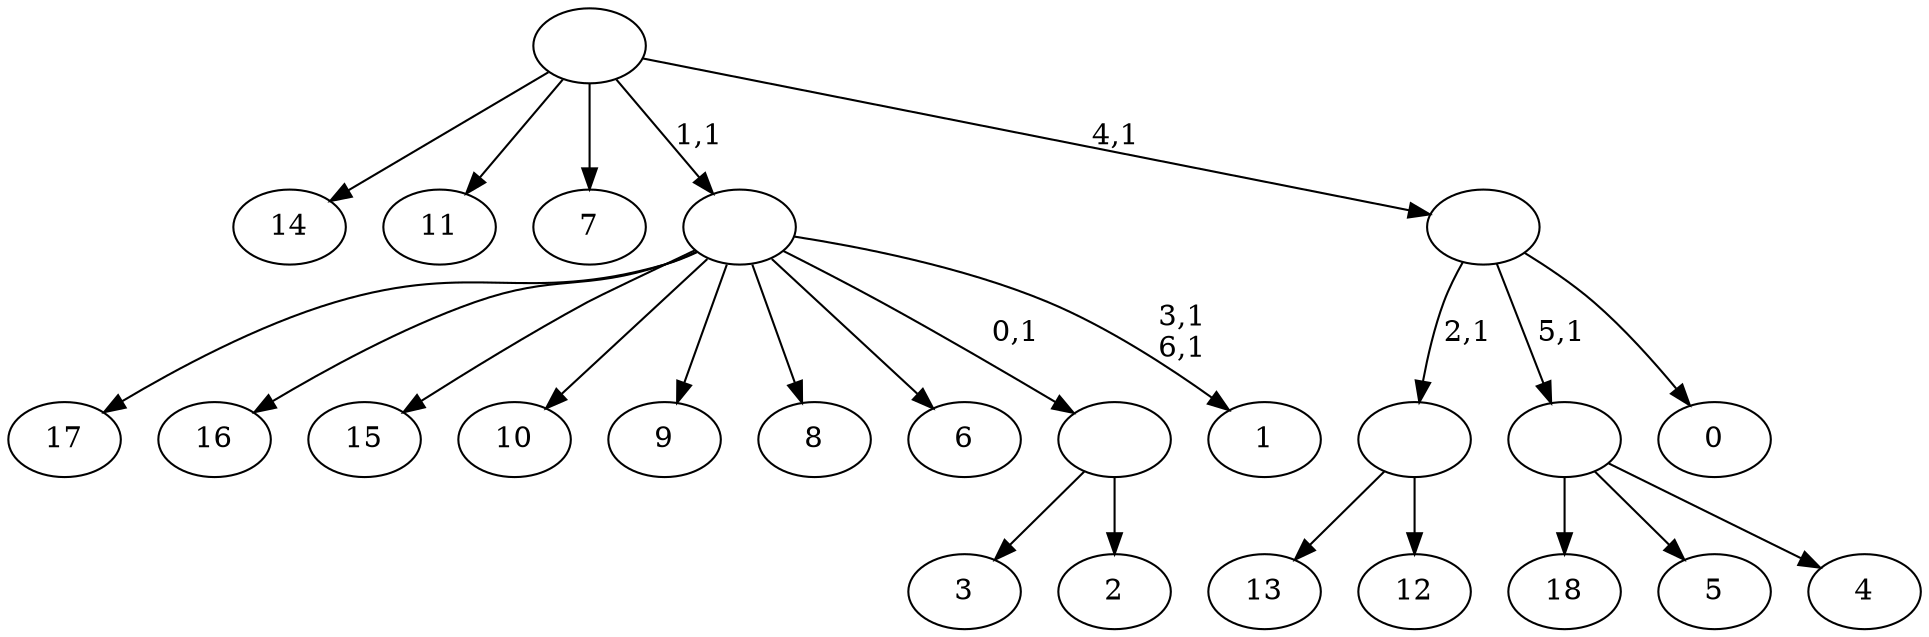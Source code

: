 digraph T {
	26 [label="18"]
	25 [label="17"]
	24 [label="16"]
	23 [label="15"]
	22 [label="14"]
	21 [label="13"]
	20 [label="12"]
	19 [label=""]
	18 [label="11"]
	17 [label="10"]
	16 [label="9"]
	15 [label="8"]
	14 [label="7"]
	13 [label="6"]
	12 [label="5"]
	11 [label="4"]
	10 [label=""]
	9 [label="3"]
	8 [label="2"]
	7 [label=""]
	6 [label="1"]
	3 [label=""]
	2 [label="0"]
	1 [label=""]
	0 [label=""]
	19 -> 21 [label=""]
	19 -> 20 [label=""]
	10 -> 26 [label=""]
	10 -> 12 [label=""]
	10 -> 11 [label=""]
	7 -> 9 [label=""]
	7 -> 8 [label=""]
	3 -> 6 [label="3,1\n6,1"]
	3 -> 25 [label=""]
	3 -> 24 [label=""]
	3 -> 23 [label=""]
	3 -> 17 [label=""]
	3 -> 16 [label=""]
	3 -> 15 [label=""]
	3 -> 13 [label=""]
	3 -> 7 [label="0,1"]
	1 -> 19 [label="2,1"]
	1 -> 10 [label="5,1"]
	1 -> 2 [label=""]
	0 -> 22 [label=""]
	0 -> 18 [label=""]
	0 -> 14 [label=""]
	0 -> 3 [label="1,1"]
	0 -> 1 [label="4,1"]
}
